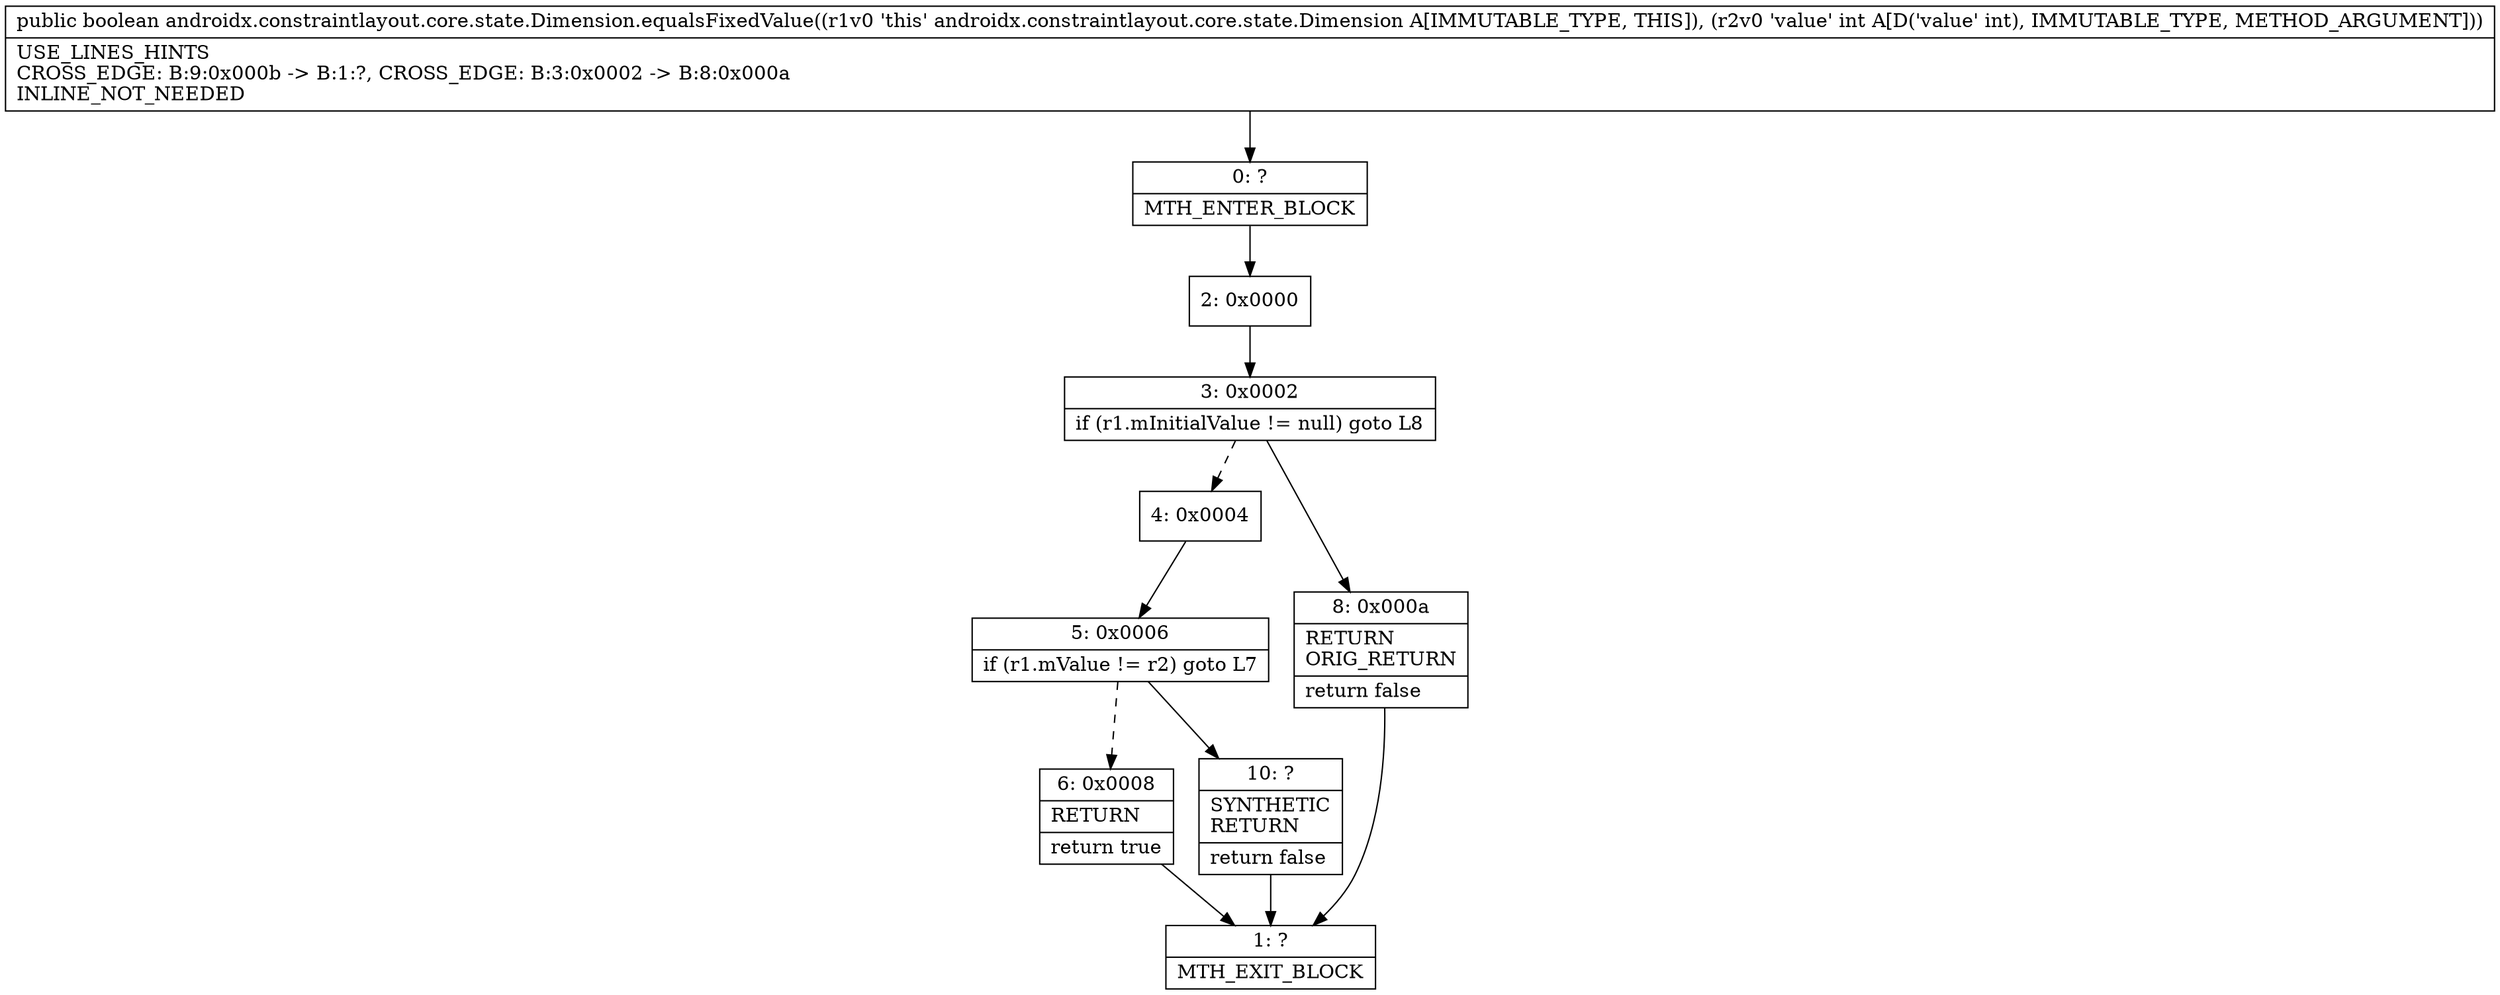 digraph "CFG forandroidx.constraintlayout.core.state.Dimension.equalsFixedValue(I)Z" {
Node_0 [shape=record,label="{0\:\ ?|MTH_ENTER_BLOCK\l}"];
Node_2 [shape=record,label="{2\:\ 0x0000}"];
Node_3 [shape=record,label="{3\:\ 0x0002|if (r1.mInitialValue != null) goto L8\l}"];
Node_4 [shape=record,label="{4\:\ 0x0004}"];
Node_5 [shape=record,label="{5\:\ 0x0006|if (r1.mValue != r2) goto L7\l}"];
Node_6 [shape=record,label="{6\:\ 0x0008|RETURN\l|return true\l}"];
Node_1 [shape=record,label="{1\:\ ?|MTH_EXIT_BLOCK\l}"];
Node_10 [shape=record,label="{10\:\ ?|SYNTHETIC\lRETURN\l|return false\l}"];
Node_8 [shape=record,label="{8\:\ 0x000a|RETURN\lORIG_RETURN\l|return false\l}"];
MethodNode[shape=record,label="{public boolean androidx.constraintlayout.core.state.Dimension.equalsFixedValue((r1v0 'this' androidx.constraintlayout.core.state.Dimension A[IMMUTABLE_TYPE, THIS]), (r2v0 'value' int A[D('value' int), IMMUTABLE_TYPE, METHOD_ARGUMENT]))  | USE_LINES_HINTS\lCROSS_EDGE: B:9:0x000b \-\> B:1:?, CROSS_EDGE: B:3:0x0002 \-\> B:8:0x000a\lINLINE_NOT_NEEDED\l}"];
MethodNode -> Node_0;Node_0 -> Node_2;
Node_2 -> Node_3;
Node_3 -> Node_4[style=dashed];
Node_3 -> Node_8;
Node_4 -> Node_5;
Node_5 -> Node_6[style=dashed];
Node_5 -> Node_10;
Node_6 -> Node_1;
Node_10 -> Node_1;
Node_8 -> Node_1;
}

